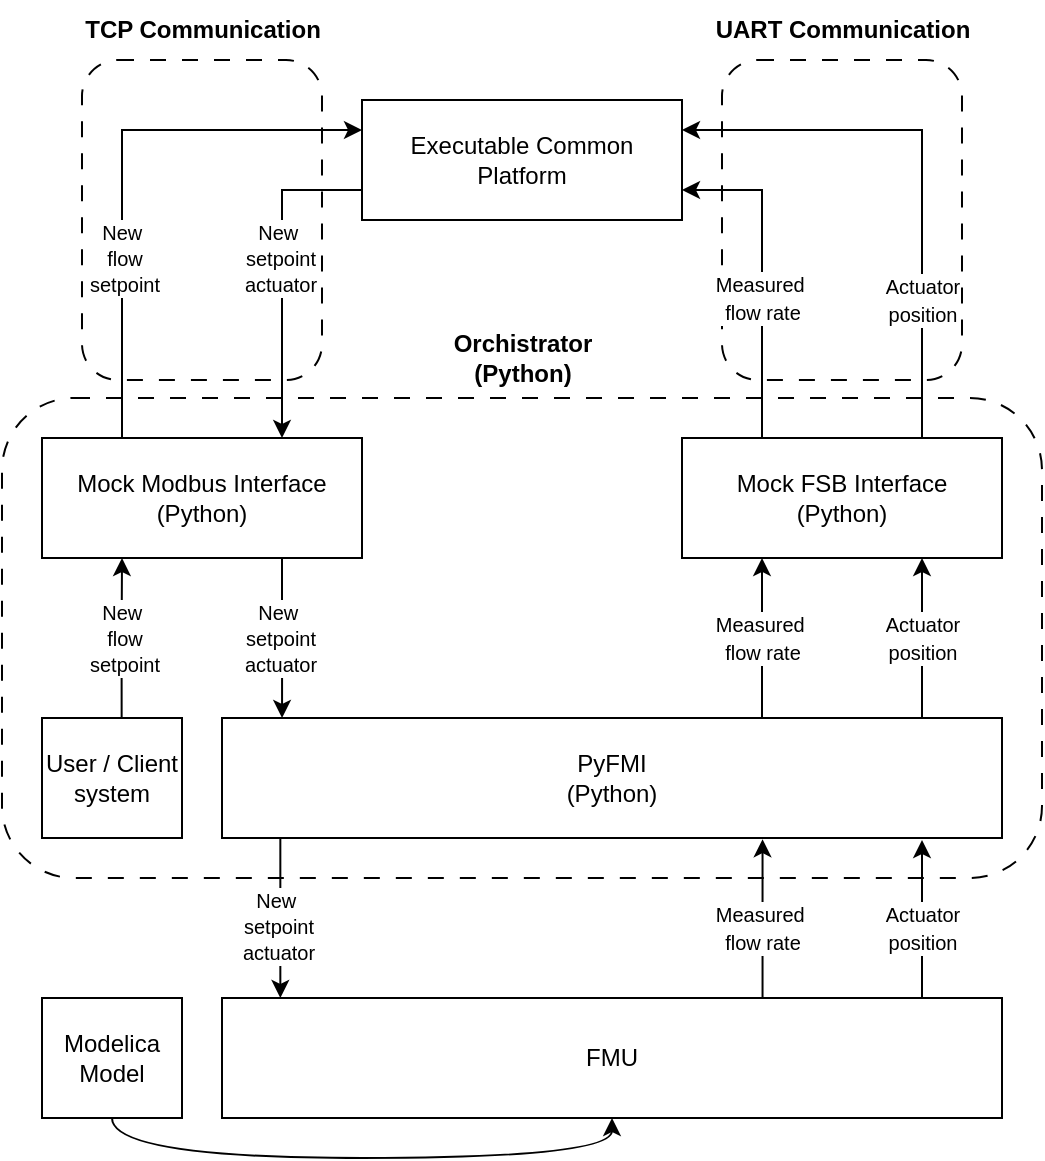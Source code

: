 <mxfile version="28.0.6">
  <diagram name="Page-1" id="0T-4phRKAJT4-IHzqV7b">
    <mxGraphModel dx="1188" dy="664" grid="1" gridSize="10" guides="1" tooltips="1" connect="1" arrows="1" fold="1" page="1" pageScale="1" pageWidth="850" pageHeight="1100" math="0" shadow="0">
      <root>
        <mxCell id="0" />
        <mxCell id="1" parent="0" />
        <mxCell id="KuING2nJ-84F3JOzizR9-13" value="" style="rounded=1;whiteSpace=wrap;html=1;fillColor=none;dashed=1;dashPattern=8 8;" parent="1" vertex="1">
          <mxGeometry x="180" y="300" width="520" height="240" as="geometry" />
        </mxCell>
        <mxCell id="Ht0l2AZ8sPLP8vT-4crQ-9" value="" style="rounded=1;whiteSpace=wrap;html=1;fillColor=none;dashed=1;dashPattern=8 8;" parent="1" vertex="1">
          <mxGeometry x="220" y="131" width="120" height="160" as="geometry" />
        </mxCell>
        <mxCell id="Ht0l2AZ8sPLP8vT-4crQ-10" value="" style="rounded=1;whiteSpace=wrap;html=1;fillColor=none;dashed=1;dashPattern=8 8;" parent="1" vertex="1">
          <mxGeometry x="540" y="131" width="120" height="160" as="geometry" />
        </mxCell>
        <mxCell id="Ht0l2AZ8sPLP8vT-4crQ-8" style="edgeStyle=orthogonalEdgeStyle;rounded=0;orthogonalLoop=1;jettySize=auto;html=1;exitX=0;exitY=0.25;exitDx=0;exitDy=0;entryX=0.25;entryY=0;entryDx=0;entryDy=0;startArrow=classic;startFill=1;endArrow=none;endFill=0;" parent="1" source="Ht0l2AZ8sPLP8vT-4crQ-1" target="Ht0l2AZ8sPLP8vT-4crQ-2" edge="1">
          <mxGeometry relative="1" as="geometry" />
        </mxCell>
        <mxCell id="Ht0l2AZ8sPLP8vT-4crQ-1" value="Executable Common Platform" style="rounded=0;whiteSpace=wrap;html=1;" parent="1" vertex="1">
          <mxGeometry x="360" y="151" width="160" height="60" as="geometry" />
        </mxCell>
        <mxCell id="Ht0l2AZ8sPLP8vT-4crQ-6" style="edgeStyle=orthogonalEdgeStyle;rounded=0;orthogonalLoop=1;jettySize=auto;html=1;exitX=0.75;exitY=0;exitDx=0;exitDy=0;entryX=0;entryY=0.75;entryDx=0;entryDy=0;endArrow=none;endFill=0;startArrow=classic;startFill=1;" parent="1" source="Ht0l2AZ8sPLP8vT-4crQ-2" target="Ht0l2AZ8sPLP8vT-4crQ-1" edge="1">
          <mxGeometry relative="1" as="geometry" />
        </mxCell>
        <mxCell id="Ht0l2AZ8sPLP8vT-4crQ-2" value="Mock Modbus Interface&lt;div&gt;(Python)&lt;/div&gt;" style="rounded=0;whiteSpace=wrap;html=1;" parent="1" vertex="1">
          <mxGeometry x="200" y="320" width="160" height="60" as="geometry" />
        </mxCell>
        <mxCell id="Ht0l2AZ8sPLP8vT-4crQ-4" style="edgeStyle=orthogonalEdgeStyle;rounded=0;orthogonalLoop=1;jettySize=auto;html=1;exitX=0.25;exitY=0;exitDx=0;exitDy=0;entryX=1;entryY=0.75;entryDx=0;entryDy=0;" parent="1" source="Ht0l2AZ8sPLP8vT-4crQ-3" target="Ht0l2AZ8sPLP8vT-4crQ-1" edge="1">
          <mxGeometry relative="1" as="geometry" />
        </mxCell>
        <mxCell id="Ht0l2AZ8sPLP8vT-4crQ-13" value="&lt;font style=&quot;font-size: 10px;&quot;&gt;Measured&amp;nbsp;&lt;/font&gt;&lt;div&gt;&lt;font style=&quot;font-size: 10px;&quot;&gt;flow rate&lt;/font&gt;&lt;/div&gt;" style="edgeLabel;html=1;align=center;verticalAlign=middle;resizable=0;points=[];" parent="Ht0l2AZ8sPLP8vT-4crQ-4" vertex="1" connectable="0">
          <mxGeometry x="-0.136" relative="1" as="geometry">
            <mxPoint y="1" as="offset" />
          </mxGeometry>
        </mxCell>
        <mxCell id="HGNOtrMJjoajRsX06KiG-5" style="edgeStyle=orthogonalEdgeStyle;rounded=0;orthogonalLoop=1;jettySize=auto;html=1;exitX=0.75;exitY=0;exitDx=0;exitDy=0;entryX=1;entryY=0.25;entryDx=0;entryDy=0;" edge="1" parent="1" source="Ht0l2AZ8sPLP8vT-4crQ-3" target="Ht0l2AZ8sPLP8vT-4crQ-1">
          <mxGeometry relative="1" as="geometry" />
        </mxCell>
        <mxCell id="Ht0l2AZ8sPLP8vT-4crQ-3" value="Mock FSB Interface&lt;div&gt;(Python)&lt;/div&gt;" style="rounded=0;whiteSpace=wrap;html=1;" parent="1" vertex="1">
          <mxGeometry x="520" y="320" width="160" height="60" as="geometry" />
        </mxCell>
        <mxCell id="Ht0l2AZ8sPLP8vT-4crQ-11" value="TCP Communication" style="text;html=1;align=center;verticalAlign=middle;resizable=0;points=[];autosize=1;strokeColor=none;fillColor=none;fontStyle=1" parent="1" vertex="1">
          <mxGeometry x="215" y="101" width="130" height="30" as="geometry" />
        </mxCell>
        <mxCell id="Ht0l2AZ8sPLP8vT-4crQ-12" value="UART Communication" style="text;html=1;align=center;verticalAlign=middle;resizable=0;points=[];autosize=1;strokeColor=none;fillColor=none;fontStyle=1" parent="1" vertex="1">
          <mxGeometry x="530" y="101" width="140" height="30" as="geometry" />
        </mxCell>
        <mxCell id="Ht0l2AZ8sPLP8vT-4crQ-14" value="&lt;span style=&quot;font-size: 10px;&quot;&gt;New&amp;nbsp;&lt;/span&gt;&lt;div&gt;&lt;span style=&quot;font-size: 10px;&quot;&gt;flow&lt;/span&gt;&lt;div&gt;&lt;span style=&quot;font-size: 10px;&quot;&gt;setpoint&lt;/span&gt;&lt;/div&gt;&lt;/div&gt;" style="edgeLabel;html=1;align=center;verticalAlign=middle;resizable=0;points=[];" parent="1" vertex="1" connectable="0">
          <mxGeometry x="236" y="224" as="geometry">
            <mxPoint x="5" y="6" as="offset" />
          </mxGeometry>
        </mxCell>
        <mxCell id="Ht0l2AZ8sPLP8vT-4crQ-15" value="&lt;span style=&quot;font-size: 10px;&quot;&gt;New&amp;nbsp;&lt;/span&gt;&lt;div&gt;&lt;span style=&quot;font-size: 10px;&quot;&gt;setpoint&lt;/span&gt;&lt;div&gt;&lt;span style=&quot;font-size: 10px;&quot;&gt;actuator&lt;/span&gt;&lt;/div&gt;&lt;/div&gt;" style="edgeLabel;html=1;align=center;verticalAlign=middle;resizable=0;points=[];" parent="1" vertex="1" connectable="0">
          <mxGeometry x="335" y="231" as="geometry">
            <mxPoint x="-16" y="-1" as="offset" />
          </mxGeometry>
        </mxCell>
        <mxCell id="KuING2nJ-84F3JOzizR9-1" value="PyFMI&lt;div&gt;(Python)&lt;/div&gt;" style="rounded=0;whiteSpace=wrap;html=1;" parent="1" vertex="1">
          <mxGeometry x="290" y="460" width="390" height="60" as="geometry" />
        </mxCell>
        <mxCell id="KuING2nJ-84F3JOzizR9-2" value="User / Client system" style="rounded=0;whiteSpace=wrap;html=1;direction=south;" parent="1" vertex="1">
          <mxGeometry x="200" y="460" width="70" height="60" as="geometry" />
        </mxCell>
        <mxCell id="KuING2nJ-84F3JOzizR9-6" style="edgeStyle=orthogonalEdgeStyle;rounded=0;orthogonalLoop=1;jettySize=auto;html=1;exitX=0;exitY=0.431;exitDx=0;exitDy=0;entryX=0.25;entryY=1;entryDx=0;entryDy=0;exitPerimeter=0;" parent="1" source="KuING2nJ-84F3JOzizR9-2" target="Ht0l2AZ8sPLP8vT-4crQ-2" edge="1">
          <mxGeometry relative="1" as="geometry" />
        </mxCell>
        <mxCell id="KuING2nJ-84F3JOzizR9-7" style="edgeStyle=orthogonalEdgeStyle;rounded=0;orthogonalLoop=1;jettySize=auto;html=1;exitX=0.75;exitY=1;exitDx=0;exitDy=0;entryX=0.077;entryY=0;entryDx=0;entryDy=0;entryPerimeter=0;" parent="1" source="Ht0l2AZ8sPLP8vT-4crQ-2" target="KuING2nJ-84F3JOzizR9-1" edge="1">
          <mxGeometry relative="1" as="geometry">
            <mxPoint x="320" y="430" as="targetPoint" />
          </mxGeometry>
        </mxCell>
        <mxCell id="KuING2nJ-84F3JOzizR9-8" style="edgeStyle=orthogonalEdgeStyle;rounded=0;orthogonalLoop=1;jettySize=auto;html=1;exitX=0.25;exitY=1;exitDx=0;exitDy=0;startArrow=classic;startFill=1;endArrow=none;endFill=0;" parent="1" source="Ht0l2AZ8sPLP8vT-4crQ-3" edge="1">
          <mxGeometry relative="1" as="geometry">
            <mxPoint x="560" y="460" as="targetPoint" />
          </mxGeometry>
        </mxCell>
        <mxCell id="KuING2nJ-84F3JOzizR9-9" value="&lt;font style=&quot;font-size: 10px;&quot;&gt;Measured&amp;nbsp;&lt;/font&gt;&lt;div&gt;&lt;font style=&quot;font-size: 10px;&quot;&gt;flow rate&lt;/font&gt;&lt;/div&gt;" style="edgeLabel;html=1;align=center;verticalAlign=middle;resizable=0;points=[];" parent="1" vertex="1" connectable="0">
          <mxGeometry x="560" y="420" as="geometry" />
        </mxCell>
        <mxCell id="KuING2nJ-84F3JOzizR9-10" value="&lt;span style=&quot;font-size: 10px;&quot;&gt;New&amp;nbsp;&lt;/span&gt;&lt;div&gt;&lt;span style=&quot;font-size: 10px;&quot;&gt;flow&lt;/span&gt;&lt;div&gt;&lt;span style=&quot;font-size: 10px;&quot;&gt;setpoint&lt;/span&gt;&lt;/div&gt;&lt;/div&gt;" style="edgeLabel;html=1;align=center;verticalAlign=middle;resizable=0;points=[];" parent="1" vertex="1" connectable="0">
          <mxGeometry x="235.5" y="414" as="geometry">
            <mxPoint x="5" y="6" as="offset" />
          </mxGeometry>
        </mxCell>
        <mxCell id="KuING2nJ-84F3JOzizR9-11" value="&lt;span style=&quot;font-size: 10px;&quot;&gt;New&amp;nbsp;&lt;/span&gt;&lt;div&gt;&lt;span style=&quot;font-size: 10px;&quot;&gt;setpoint&lt;/span&gt;&lt;div&gt;&lt;span style=&quot;font-size: 10px;&quot;&gt;actuator&lt;/span&gt;&lt;/div&gt;&lt;/div&gt;" style="edgeLabel;html=1;align=center;verticalAlign=middle;resizable=0;points=[];" parent="1" vertex="1" connectable="0">
          <mxGeometry x="335" y="421" as="geometry">
            <mxPoint x="-16" y="-1" as="offset" />
          </mxGeometry>
        </mxCell>
        <mxCell id="KuING2nJ-84F3JOzizR9-14" value="Orchistrator&lt;div&gt;(Python)&lt;/div&gt;" style="text;html=1;align=center;verticalAlign=middle;resizable=0;points=[];autosize=1;strokeColor=none;fillColor=none;fontStyle=1" parent="1" vertex="1">
          <mxGeometry x="395" y="260" width="90" height="40" as="geometry" />
        </mxCell>
        <mxCell id="KuING2nJ-84F3JOzizR9-15" value="FMU" style="rounded=0;whiteSpace=wrap;html=1;" parent="1" vertex="1">
          <mxGeometry x="290" y="600" width="390" height="60" as="geometry" />
        </mxCell>
        <mxCell id="KuING2nJ-84F3JOzizR9-16" style="edgeStyle=orthogonalEdgeStyle;rounded=0;orthogonalLoop=1;jettySize=auto;html=1;exitX=0.75;exitY=1;exitDx=0;exitDy=0;entryX=0.077;entryY=0;entryDx=0;entryDy=0;entryPerimeter=0;" parent="1" edge="1">
          <mxGeometry relative="1" as="geometry">
            <mxPoint x="319.17" y="520" as="sourcePoint" />
            <mxPoint x="319.17" y="600" as="targetPoint" />
          </mxGeometry>
        </mxCell>
        <mxCell id="KuING2nJ-84F3JOzizR9-17" style="edgeStyle=orthogonalEdgeStyle;rounded=0;orthogonalLoop=1;jettySize=auto;html=1;exitX=0.693;exitY=1.01;exitDx=0;exitDy=0;startArrow=classic;startFill=1;endArrow=none;endFill=0;entryX=0.693;entryY=0.003;entryDx=0;entryDy=0;entryPerimeter=0;exitPerimeter=0;" parent="1" edge="1" target="KuING2nJ-84F3JOzizR9-15" source="KuING2nJ-84F3JOzizR9-1">
          <mxGeometry relative="1" as="geometry">
            <mxPoint x="599.17" y="520" as="sourcePoint" />
            <mxPoint x="599.17" y="600" as="targetPoint" />
          </mxGeometry>
        </mxCell>
        <mxCell id="KuING2nJ-84F3JOzizR9-18" value="&lt;font style=&quot;font-size: 10px;&quot;&gt;Measured&amp;nbsp;&lt;/font&gt;&lt;div&gt;&lt;font style=&quot;font-size: 10px;&quot;&gt;flow rate&lt;/font&gt;&lt;/div&gt;" style="edgeLabel;html=1;align=center;verticalAlign=middle;resizable=0;points=[];" parent="1" vertex="1" connectable="0">
          <mxGeometry x="560.0" y="565" as="geometry" />
        </mxCell>
        <mxCell id="KuING2nJ-84F3JOzizR9-19" value="&lt;span style=&quot;font-size: 10px;&quot;&gt;New&amp;nbsp;&lt;/span&gt;&lt;div&gt;&lt;span style=&quot;font-size: 10px;&quot;&gt;setpoint&lt;/span&gt;&lt;div&gt;&lt;span style=&quot;font-size: 10px;&quot;&gt;actuator&lt;/span&gt;&lt;/div&gt;&lt;/div&gt;" style="edgeLabel;html=1;align=center;verticalAlign=middle;resizable=0;points=[];" parent="1" vertex="1" connectable="0">
          <mxGeometry x="334.17" y="565" as="geometry">
            <mxPoint x="-16" y="-1" as="offset" />
          </mxGeometry>
        </mxCell>
        <mxCell id="KuING2nJ-84F3JOzizR9-23" style="edgeStyle=orthogonalEdgeStyle;rounded=0;orthogonalLoop=1;jettySize=auto;html=1;exitX=0.5;exitY=1;exitDx=0;exitDy=0;entryX=0.5;entryY=1;entryDx=0;entryDy=0;curved=1;" parent="1" source="KuING2nJ-84F3JOzizR9-20" target="KuING2nJ-84F3JOzizR9-15" edge="1">
          <mxGeometry relative="1" as="geometry" />
        </mxCell>
        <mxCell id="KuING2nJ-84F3JOzizR9-20" value="Modelica&lt;div&gt;Model&lt;/div&gt;" style="rounded=0;whiteSpace=wrap;html=1;" parent="1" vertex="1">
          <mxGeometry x="200" y="600" width="70" height="60" as="geometry" />
        </mxCell>
        <mxCell id="HGNOtrMJjoajRsX06KiG-1" style="edgeStyle=orthogonalEdgeStyle;rounded=0;orthogonalLoop=1;jettySize=auto;html=1;exitX=0.25;exitY=1;exitDx=0;exitDy=0;startArrow=classic;startFill=1;endArrow=none;endFill=0;" edge="1" parent="1">
          <mxGeometry relative="1" as="geometry">
            <mxPoint x="640" y="460" as="targetPoint" />
            <mxPoint x="640" y="380" as="sourcePoint" />
          </mxGeometry>
        </mxCell>
        <mxCell id="HGNOtrMJjoajRsX06KiG-2" value="&lt;span style=&quot;font-size: 10px;&quot;&gt;Actuator&lt;/span&gt;&lt;div&gt;&lt;span style=&quot;font-size: 10px;&quot;&gt;position&lt;/span&gt;&lt;/div&gt;" style="edgeLabel;html=1;align=center;verticalAlign=middle;resizable=0;points=[];" vertex="1" connectable="0" parent="1">
          <mxGeometry x="640" y="420" as="geometry" />
        </mxCell>
        <mxCell id="HGNOtrMJjoajRsX06KiG-3" style="edgeStyle=orthogonalEdgeStyle;rounded=0;orthogonalLoop=1;jettySize=auto;html=1;exitX=0.693;exitY=1.01;exitDx=0;exitDy=0;startArrow=classic;startFill=1;endArrow=none;endFill=0;entryX=0.693;entryY=0.003;entryDx=0;entryDy=0;entryPerimeter=0;exitPerimeter=0;" edge="1" parent="1">
          <mxGeometry relative="1" as="geometry">
            <mxPoint x="640" y="521" as="sourcePoint" />
            <mxPoint x="640" y="600" as="targetPoint" />
          </mxGeometry>
        </mxCell>
        <mxCell id="HGNOtrMJjoajRsX06KiG-4" value="&lt;span style=&quot;font-size: 10px;&quot;&gt;Actuator&lt;/span&gt;&lt;div&gt;&lt;span style=&quot;font-size: 10px;&quot;&gt;position&lt;/span&gt;&lt;/div&gt;" style="edgeLabel;html=1;align=center;verticalAlign=middle;resizable=0;points=[];" vertex="1" connectable="0" parent="1">
          <mxGeometry x="640.0" y="565" as="geometry" />
        </mxCell>
        <mxCell id="HGNOtrMJjoajRsX06KiG-6" value="&lt;span style=&quot;font-size: 10px;&quot;&gt;Actuator&lt;/span&gt;&lt;div&gt;&lt;span style=&quot;font-size: 10px;&quot;&gt;position&lt;/span&gt;&lt;/div&gt;" style="edgeLabel;html=1;align=center;verticalAlign=middle;resizable=0;points=[];" vertex="1" connectable="0" parent="1">
          <mxGeometry x="640" y="251" as="geometry" />
        </mxCell>
      </root>
    </mxGraphModel>
  </diagram>
</mxfile>
